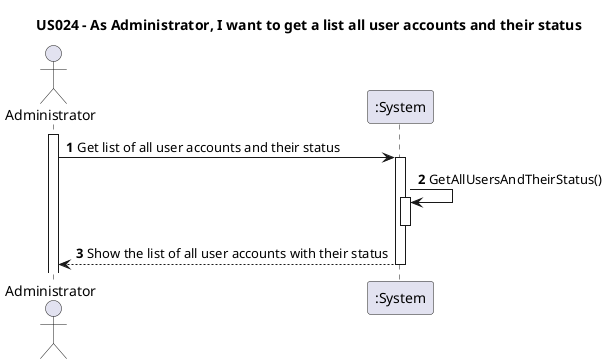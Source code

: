 @startuml
'https://plantuml.com/sequence-diagram

title US024 - As Administrator, I want to get a list all user accounts and their status

autoactivate on
autonumber

actor "Administrator" as Administrator
participant ":System" as System

activate Administrator

Administrator -> System: Get list of all user accounts and their status
System -> System : GetAllUsersAndTheirStatus()
deactivate
System --> Administrator: Show the list of all user accounts with their status

@enduml